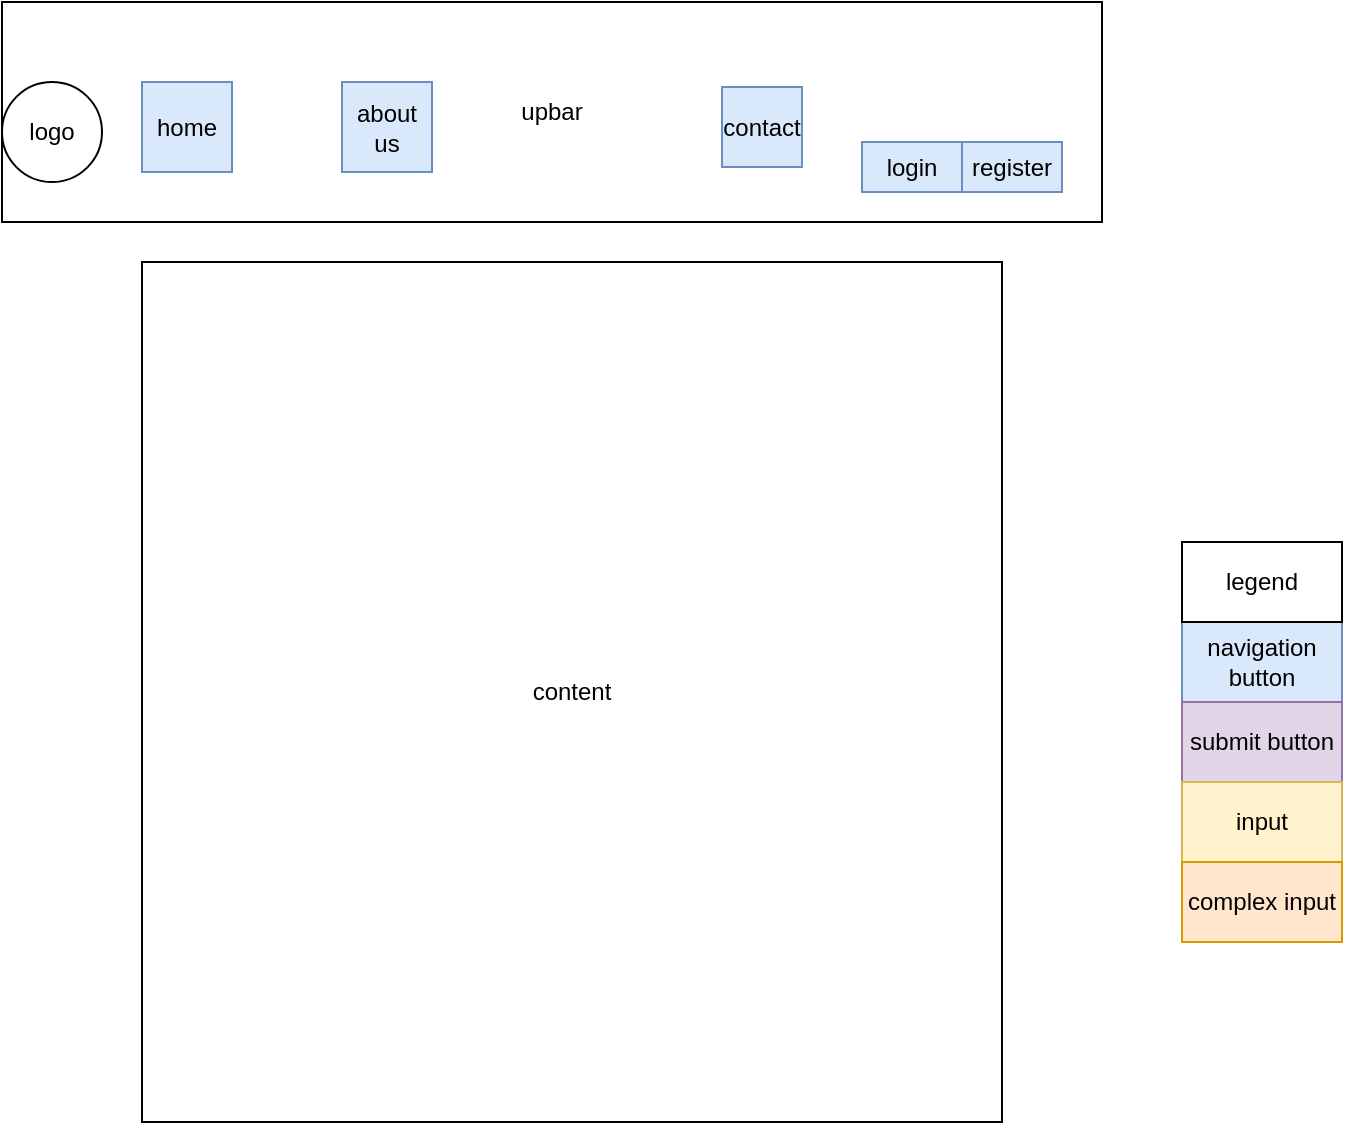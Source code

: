 <mxfile version="14.7.4" type="embed" pages="8"><diagram id="48QfPSKIX_U6BVccSqgQ" name="homepage"><mxGraphModel dx="947" dy="1525" grid="1" gridSize="10" guides="1" tooltips="1" connect="1" arrows="1" fold="1" page="1" pageScale="1" pageWidth="850" pageHeight="1100" background="none" math="0" shadow="0"><root><mxCell id="0"/><mxCell id="1" parent="0"/><mxCell id="4" value="upbar" style="rounded=0;whiteSpace=wrap;html=1;" parent="1" vertex="1"><mxGeometry x="140" y="-10" width="550" height="110" as="geometry"/></mxCell><mxCell id="5" value="logo" style="ellipse;whiteSpace=wrap;html=1;aspect=fixed;" parent="1" vertex="1"><mxGeometry x="140" y="30" width="50" height="50" as="geometry"/></mxCell><mxCell id="7" value="register" style="rounded=0;whiteSpace=wrap;html=1;fillColor=#dae8fc;strokeColor=#6c8ebf;" parent="1" vertex="1"><mxGeometry x="620" y="60" width="50" height="25" as="geometry"/></mxCell><mxCell id="8" value="login" style="rounded=0;whiteSpace=wrap;html=1;fillColor=#dae8fc;strokeColor=#6c8ebf;" parent="1" vertex="1"><mxGeometry x="570" y="60" width="50" height="25" as="geometry"/></mxCell><mxCell id="9" value="home" style="whiteSpace=wrap;html=1;aspect=fixed;fillColor=#dae8fc;strokeColor=#6c8ebf;" parent="1" vertex="1"><mxGeometry x="210" y="30" width="45" height="45" as="geometry"/></mxCell><mxCell id="10" value="contact" style="whiteSpace=wrap;html=1;aspect=fixed;fillColor=#dae8fc;strokeColor=#6c8ebf;" parent="1" vertex="1"><mxGeometry x="500" y="32.5" width="40" height="40" as="geometry"/></mxCell><mxCell id="11" value="about us" style="whiteSpace=wrap;html=1;aspect=fixed;fillColor=#dae8fc;strokeColor=#6c8ebf;" parent="1" vertex="1"><mxGeometry x="310" y="30" width="45" height="45" as="geometry"/></mxCell><mxCell id="12" value="content" style="whiteSpace=wrap;html=1;aspect=fixed;" parent="1" vertex="1"><mxGeometry x="210" y="120" width="430" height="430" as="geometry"/></mxCell><mxCell id="14" value="navigation button" style="rounded=0;whiteSpace=wrap;html=1;fillColor=#dae8fc;strokeColor=#6c8ebf;" parent="1" vertex="1"><mxGeometry x="730" y="300" width="80" height="40" as="geometry"/></mxCell><mxCell id="15" value="submit button" style="rounded=0;whiteSpace=wrap;html=1;fillColor=#e1d5e7;strokeColor=#9673a6;" parent="1" vertex="1"><mxGeometry x="730" y="340" width="80" height="40" as="geometry"/></mxCell><mxCell id="16" value="input" style="rounded=0;whiteSpace=wrap;html=1;fillColor=#fff2cc;strokeColor=#d6b656;" parent="1" vertex="1"><mxGeometry x="730" y="380" width="80" height="40" as="geometry"/></mxCell><mxCell id="17" value="complex input" style="rounded=0;whiteSpace=wrap;html=1;fillColor=#ffe6cc;strokeColor=#d79b00;" parent="1" vertex="1"><mxGeometry x="730" y="420" width="80" height="40" as="geometry"/></mxCell><mxCell id="18" value="legend" style="rounded=0;whiteSpace=wrap;html=1;" parent="1" vertex="1"><mxGeometry x="730" y="260" width="80" height="40" as="geometry"/></mxCell></root></mxGraphModel></diagram><diagram id="8_2chwJkqsUIfD7A2F27" name="register.page"><mxGraphModel dx="947" dy="1525" grid="1" gridSize="10" guides="1" tooltips="1" connect="1" arrows="1" fold="1" page="1" pageScale="1" pageWidth="850" pageHeight="1100" math="0" shadow="0"><root><mxCell id="qetR7_zGuVQxAj0pGvBH-0"/><mxCell id="qetR7_zGuVQxAj0pGvBH-1" parent="qetR7_zGuVQxAj0pGvBH-0"/><mxCell id="qetR7_zGuVQxAj0pGvBH-2" value="navigation button" style="rounded=0;whiteSpace=wrap;html=1;fillColor=#dae8fc;strokeColor=#6c8ebf;" parent="qetR7_zGuVQxAj0pGvBH-1" vertex="1"><mxGeometry x="10" y="-1040" width="80" height="40" as="geometry"/></mxCell><mxCell id="qetR7_zGuVQxAj0pGvBH-3" value="submit button" style="rounded=0;whiteSpace=wrap;html=1;fillColor=#e1d5e7;strokeColor=#9673a6;" parent="qetR7_zGuVQxAj0pGvBH-1" vertex="1"><mxGeometry x="10" y="-1000" width="80" height="40" as="geometry"/></mxCell><mxCell id="qetR7_zGuVQxAj0pGvBH-4" value="input" style="rounded=0;whiteSpace=wrap;html=1;fillColor=#fff2cc;strokeColor=#d6b656;" parent="qetR7_zGuVQxAj0pGvBH-1" vertex="1"><mxGeometry x="10" y="-960" width="80" height="40" as="geometry"/></mxCell><mxCell id="qetR7_zGuVQxAj0pGvBH-5" value="complex input" style="rounded=0;whiteSpace=wrap;html=1;fillColor=#ffe6cc;strokeColor=#d79b00;" parent="qetR7_zGuVQxAj0pGvBH-1" vertex="1"><mxGeometry x="10" y="-920" width="80" height="40" as="geometry"/></mxCell><mxCell id="qetR7_zGuVQxAj0pGvBH-6" value="legend" style="rounded=0;whiteSpace=wrap;html=1;" parent="qetR7_zGuVQxAj0pGvBH-1" vertex="1"><mxGeometry x="10" y="-1080" width="80" height="40" as="geometry"/></mxCell><mxCell id="qetR7_zGuVQxAj0pGvBH-7" value="" style="rounded=0;whiteSpace=wrap;html=1;fillColor=#fff2cc;strokeColor=#d6b656;" parent="qetR7_zGuVQxAj0pGvBH-1" vertex="1"><mxGeometry x="220" y="-840" width="240" height="60" as="geometry"/></mxCell><mxCell id="qetR7_zGuVQxAj0pGvBH-8" value="" style="rounded=0;whiteSpace=wrap;html=1;fillColor=#fff2cc;strokeColor=#d6b656;" parent="qetR7_zGuVQxAj0pGvBH-1" vertex="1"><mxGeometry x="220" y="-740" width="240" height="60" as="geometry"/></mxCell><mxCell id="yITbdPwe31zWzQW3iBT5-0" value="upbar" style="rounded=0;whiteSpace=wrap;html=1;" parent="qetR7_zGuVQxAj0pGvBH-1" vertex="1"><mxGeometry x="110" y="-1042.5" width="600" height="92.5" as="geometry"/></mxCell><mxCell id="yITbdPwe31zWzQW3iBT5-1" value="logo" style="ellipse;whiteSpace=wrap;html=1;aspect=fixed;" parent="qetR7_zGuVQxAj0pGvBH-1" vertex="1"><mxGeometry x="160" y="-1021.25" width="50" height="50" as="geometry"/></mxCell><mxCell id="yITbdPwe31zWzQW3iBT5-4" value="home" style="whiteSpace=wrap;html=1;aspect=fixed;fillColor=#dae8fc;strokeColor=#6c8ebf;" parent="qetR7_zGuVQxAj0pGvBH-1" vertex="1"><mxGeometry x="260" y="-1010" width="45" height="45" as="geometry"/></mxCell><mxCell id="yITbdPwe31zWzQW3iBT5-5" value="contact" style="whiteSpace=wrap;html=1;aspect=fixed;fillColor=#dae8fc;strokeColor=#6c8ebf;" parent="qetR7_zGuVQxAj0pGvBH-1" vertex="1"><mxGeometry x="550" y="-1007.5" width="40" height="40" as="geometry"/></mxCell><mxCell id="yITbdPwe31zWzQW3iBT5-6" value="about us" style="whiteSpace=wrap;html=1;aspect=fixed;fillColor=#dae8fc;strokeColor=#6c8ebf;" parent="qetR7_zGuVQxAj0pGvBH-1" vertex="1"><mxGeometry x="340" y="-1007.5" width="45" height="45" as="geometry"/></mxCell><mxCell id="yITbdPwe31zWzQW3iBT5-19" value="password" style="rounded=0;whiteSpace=wrap;html=1;" parent="qetR7_zGuVQxAj0pGvBH-1" vertex="1"><mxGeometry x="222.5" y="-770" width="120" height="20" as="geometry"/></mxCell><mxCell id="yITbdPwe31zWzQW3iBT5-20" value="submit" style="rounded=0;whiteSpace=wrap;html=1;fillColor=#e1d5e7;strokeColor=#9673a6;" parent="qetR7_zGuVQxAj0pGvBH-1" vertex="1"><mxGeometry x="260" y="-510" width="120" height="60" as="geometry"/></mxCell><mxCell id="yITbdPwe31zWzQW3iBT5-21" value="" style="rounded=0;whiteSpace=wrap;html=1;fillColor=#fff2cc;strokeColor=#d6b656;" parent="qetR7_zGuVQxAj0pGvBH-1" vertex="1"><mxGeometry x="222.5" y="-640" width="240" height="60" as="geometry"/></mxCell><mxCell id="yITbdPwe31zWzQW3iBT5-22" value="repeat password" style="rounded=0;whiteSpace=wrap;html=1;" parent="qetR7_zGuVQxAj0pGvBH-1" vertex="1"><mxGeometry x="230" y="-670" width="120" height="20" as="geometry"/></mxCell><mxCell id="yITbdPwe31zWzQW3iBT5-23" value="username:" style="rounded=0;whiteSpace=wrap;html=1;" parent="qetR7_zGuVQxAj0pGvBH-1" vertex="1"><mxGeometry x="230" y="-870" width="120" height="20" as="geometry"/></mxCell><mxCell id="yITbdPwe31zWzQW3iBT5-24" value="checkbox" style="rounded=0;whiteSpace=wrap;html=1;" parent="qetR7_zGuVQxAj0pGvBH-1" vertex="1"><mxGeometry x="240" y="-550" width="120" height="20" as="geometry"/></mxCell></root></mxGraphModel></diagram><diagram id="QBdJOiBELqfhsQn6X_9K" name="login.page"><mxGraphModel dx="947" dy="2625" grid="1" gridSize="10" guides="1" tooltips="1" connect="1" arrows="1" fold="1" page="1" pageScale="1" pageWidth="850" pageHeight="1100" math="0" shadow="0"><root><mxCell id="WaKozrHZsJp7wlysmKln-0"/><mxCell id="WaKozrHZsJp7wlysmKln-1" parent="WaKozrHZsJp7wlysmKln-0"/><mxCell id="5mCoRqvHG90-bwskRwjX-0" value="upbar" style="rounded=0;whiteSpace=wrap;html=1;" parent="WaKozrHZsJp7wlysmKln-1" vertex="1"><mxGeometry x="120" y="-1472.5" width="600" height="92.5" as="geometry"/></mxCell><mxCell id="5mCoRqvHG90-bwskRwjX-1" value="logo" style="ellipse;whiteSpace=wrap;html=1;aspect=fixed;" parent="WaKozrHZsJp7wlysmKln-1" vertex="1"><mxGeometry x="170" y="-1451.25" width="50" height="50" as="geometry"/></mxCell><mxCell id="5mCoRqvHG90-bwskRwjX-2" value="home" style="whiteSpace=wrap;html=1;aspect=fixed;fillColor=#dae8fc;strokeColor=#6c8ebf;" parent="WaKozrHZsJp7wlysmKln-1" vertex="1"><mxGeometry x="270" y="-1440" width="45" height="45" as="geometry"/></mxCell><mxCell id="5mCoRqvHG90-bwskRwjX-3" value="contact" style="whiteSpace=wrap;html=1;aspect=fixed;fillColor=#dae8fc;strokeColor=#6c8ebf;" parent="WaKozrHZsJp7wlysmKln-1" vertex="1"><mxGeometry x="560" y="-1437.5" width="40" height="40" as="geometry"/></mxCell><mxCell id="5mCoRqvHG90-bwskRwjX-4" value="about us" style="whiteSpace=wrap;html=1;aspect=fixed;fillColor=#dae8fc;strokeColor=#6c8ebf;" parent="WaKozrHZsJp7wlysmKln-1" vertex="1"><mxGeometry x="350" y="-1437.5" width="45" height="45" as="geometry"/></mxCell><mxCell id="pm16Jfxr7ePxjhJPZO0A-0" value="navigation button" style="rounded=0;whiteSpace=wrap;html=1;fillColor=#dae8fc;strokeColor=#6c8ebf;" parent="WaKozrHZsJp7wlysmKln-1" vertex="1"><mxGeometry x="20" y="-1460" width="80" height="40" as="geometry"/></mxCell><mxCell id="pm16Jfxr7ePxjhJPZO0A-1" value="submit button" style="rounded=0;whiteSpace=wrap;html=1;fillColor=#e1d5e7;strokeColor=#9673a6;" parent="WaKozrHZsJp7wlysmKln-1" vertex="1"><mxGeometry x="20" y="-1420" width="80" height="40" as="geometry"/></mxCell><mxCell id="pm16Jfxr7ePxjhJPZO0A-2" value="input" style="rounded=0;whiteSpace=wrap;html=1;fillColor=#fff2cc;strokeColor=#d6b656;" parent="WaKozrHZsJp7wlysmKln-1" vertex="1"><mxGeometry x="20" y="-1380" width="80" height="40" as="geometry"/></mxCell><mxCell id="pm16Jfxr7ePxjhJPZO0A-3" value="complex input" style="rounded=0;whiteSpace=wrap;html=1;fillColor=#ffe6cc;strokeColor=#d79b00;" parent="WaKozrHZsJp7wlysmKln-1" vertex="1"><mxGeometry x="20" y="-1340" width="80" height="40" as="geometry"/></mxCell><mxCell id="pm16Jfxr7ePxjhJPZO0A-4" value="legend" style="rounded=0;whiteSpace=wrap;html=1;" parent="WaKozrHZsJp7wlysmKln-1" vertex="1"><mxGeometry x="20" y="-1500" width="80" height="40" as="geometry"/></mxCell><mxCell id="LqY9G_POl2lhwehCe9fX-0" value="" style="rounded=0;whiteSpace=wrap;html=1;fillColor=#fff2cc;strokeColor=#d6b656;" parent="WaKozrHZsJp7wlysmKln-1" vertex="1"><mxGeometry x="290" y="-1260" width="240" height="60" as="geometry"/></mxCell><mxCell id="LqY9G_POl2lhwehCe9fX-1" value="" style="rounded=0;whiteSpace=wrap;html=1;fillColor=#fff2cc;strokeColor=#d6b656;" parent="WaKozrHZsJp7wlysmKln-1" vertex="1"><mxGeometry x="290" y="-1160" width="240" height="60" as="geometry"/></mxCell><mxCell id="LqY9G_POl2lhwehCe9fX-2" value="password" style="rounded=0;whiteSpace=wrap;html=1;" parent="WaKozrHZsJp7wlysmKln-1" vertex="1"><mxGeometry x="292.5" y="-1190" width="120" height="20" as="geometry"/></mxCell><mxCell id="LqY9G_POl2lhwehCe9fX-3" value="username:" style="rounded=0;whiteSpace=wrap;html=1;" parent="WaKozrHZsJp7wlysmKln-1" vertex="1"><mxGeometry x="300" y="-1290" width="120" height="20" as="geometry"/></mxCell><mxCell id="taQAd07q4ndl6m8-76CM-0" value="submit" style="rounded=0;whiteSpace=wrap;html=1;fillColor=#e1d5e7;strokeColor=#9673a6;" parent="WaKozrHZsJp7wlysmKln-1" vertex="1"><mxGeometry x="340" y="-1050" width="120" height="60" as="geometry"/></mxCell><mxCell id="taQAd07q4ndl6m8-76CM-1" value="wrong password error" style="rounded=0;whiteSpace=wrap;html=1;dashed=1;" parent="WaKozrHZsJp7wlysmKln-1" vertex="1"><mxGeometry x="300" y="-1080" width="120" height="20" as="geometry"/></mxCell></root></mxGraphModel></diagram><diagram id="UlFJ9r-9AALaBPoCcBKO" name="after.login"><mxGraphModel dx="947" dy="3725" grid="1" gridSize="10" guides="1" tooltips="1" connect="1" arrows="1" fold="1" page="1" pageScale="1" pageWidth="850" pageHeight="1100" math="0" shadow="0"><root><mxCell id="t5h4ntlKS3oG1EiMdZO0-0"/><mxCell id="t5h4ntlKS3oG1EiMdZO0-1" parent="t5h4ntlKS3oG1EiMdZO0-0"/><mxCell id="8mgCA9mocodFclwpFADu-0" value="upbar" style="rounded=0;whiteSpace=wrap;html=1;" parent="t5h4ntlKS3oG1EiMdZO0-1" vertex="1"><mxGeometry x="100" y="-3250" width="600" height="92.5" as="geometry"/></mxCell><mxCell id="8mgCA9mocodFclwpFADu-1" value="logo" style="ellipse;whiteSpace=wrap;html=1;aspect=fixed;" parent="t5h4ntlKS3oG1EiMdZO0-1" vertex="1"><mxGeometry x="150" y="-3228.75" width="50" height="50" as="geometry"/></mxCell><mxCell id="8mgCA9mocodFclwpFADu-2" value="home" style="whiteSpace=wrap;html=1;aspect=fixed;fillColor=#dae8fc;strokeColor=#6c8ebf;" parent="t5h4ntlKS3oG1EiMdZO0-1" vertex="1"><mxGeometry x="250" y="-3217.5" width="45" height="45" as="geometry"/></mxCell><mxCell id="8mgCA9mocodFclwpFADu-3" value="contact" style="whiteSpace=wrap;html=1;aspect=fixed;fillColor=#dae8fc;strokeColor=#6c8ebf;" parent="t5h4ntlKS3oG1EiMdZO0-1" vertex="1"><mxGeometry x="460" y="-3212.5" width="40" height="40" as="geometry"/></mxCell><mxCell id="8mgCA9mocodFclwpFADu-4" value="about us" style="whiteSpace=wrap;html=1;aspect=fixed;fillColor=#dae8fc;strokeColor=#6c8ebf;" parent="t5h4ntlKS3oG1EiMdZO0-1" vertex="1"><mxGeometry x="330" y="-3215" width="45" height="45" as="geometry"/></mxCell><mxCell id="8mgCA9mocodFclwpFADu-7" value="logout" style="rounded=0;whiteSpace=wrap;html=1;fillColor=#dae8fc;strokeColor=#6c8ebf;" parent="t5h4ntlKS3oG1EiMdZO0-1" vertex="1"><mxGeometry x="600" y="-3195" width="90" height="20" as="geometry"/></mxCell><mxCell id="8mgCA9mocodFclwpFADu-8" value="my account" style="whiteSpace=wrap;html=1;aspect=fixed;fillColor=#dae8fc;strokeColor=#6c8ebf;" parent="t5h4ntlKS3oG1EiMdZO0-1" vertex="1"><mxGeometry x="540" y="-3212.5" width="37.5" height="37.5" as="geometry"/></mxCell><mxCell id="8mgCA9mocodFclwpFADu-9" value="profile picture" style="whiteSpace=wrap;html=1;aspect=fixed;" parent="t5h4ntlKS3oG1EiMdZO0-1" vertex="1"><mxGeometry x="640" y="-3240" width="40" height="40" as="geometry"/></mxCell><mxCell id="8mgCA9mocodFclwpFADu-10" value="ideal weight" style="rounded=0;whiteSpace=wrap;html=1;fillColor=#dae8fc;strokeColor=#6c8ebf;" parent="t5h4ntlKS3oG1EiMdZO0-1" vertex="1"><mxGeometry x="320" y="-3120" width="120" height="40" as="geometry"/></mxCell><mxCell id="8mgCA9mocodFclwpFADu-14" value="weekly menus" style="rounded=0;whiteSpace=wrap;html=1;fillColor=#dae8fc;strokeColor=#6c8ebf;" parent="t5h4ntlKS3oG1EiMdZO0-1" vertex="1"><mxGeometry x="320" y="-2960" width="120" height="40" as="geometry"/></mxCell><mxCell id="8mgCA9mocodFclwpFADu-15" value="make your own meals" style="rounded=0;whiteSpace=wrap;html=1;fillColor=#dae8fc;strokeColor=#6c8ebf;" parent="t5h4ntlKS3oG1EiMdZO0-1" vertex="1"><mxGeometry x="320" y="-3040" width="120" height="40" as="geometry"/></mxCell><mxCell id="1kcmBMuvnpCB42gkU5Rv-0" value="navigation button" style="rounded=0;whiteSpace=wrap;html=1;fillColor=#dae8fc;strokeColor=#6c8ebf;" parent="t5h4ntlKS3oG1EiMdZO0-1" vertex="1"><mxGeometry y="-3255" width="80" height="40" as="geometry"/></mxCell><mxCell id="1kcmBMuvnpCB42gkU5Rv-1" value="submit button" style="rounded=0;whiteSpace=wrap;html=1;fillColor=#e1d5e7;strokeColor=#9673a6;" parent="t5h4ntlKS3oG1EiMdZO0-1" vertex="1"><mxGeometry y="-3215" width="80" height="40" as="geometry"/></mxCell><mxCell id="1kcmBMuvnpCB42gkU5Rv-2" value="input" style="rounded=0;whiteSpace=wrap;html=1;fillColor=#fff2cc;strokeColor=#d6b656;" parent="t5h4ntlKS3oG1EiMdZO0-1" vertex="1"><mxGeometry y="-3175" width="80" height="40" as="geometry"/></mxCell><mxCell id="1kcmBMuvnpCB42gkU5Rv-3" value="complex input" style="rounded=0;whiteSpace=wrap;html=1;fillColor=#ffe6cc;strokeColor=#d79b00;" parent="t5h4ntlKS3oG1EiMdZO0-1" vertex="1"><mxGeometry y="-3135" width="80" height="40" as="geometry"/></mxCell><mxCell id="1kcmBMuvnpCB42gkU5Rv-4" value="legend" style="rounded=0;whiteSpace=wrap;html=1;" parent="t5h4ntlKS3oG1EiMdZO0-1" vertex="1"><mxGeometry y="-3295" width="80" height="40" as="geometry"/></mxCell><mxCell id="HI-OCAmD_YwlpTVmajGA-0" value="calorie calculator" style="rounded=0;whiteSpace=wrap;html=1;fillColor=#dae8fc;strokeColor=#6c8ebf;" parent="t5h4ntlKS3oG1EiMdZO0-1" vertex="1"><mxGeometry x="320" y="-2880" width="120" height="40" as="geometry"/></mxCell></root></mxGraphModel></diagram><diagram id="nsds-qwrQrrErxD4soC7" name="ideal.weight.page"><mxGraphModel dx="947" dy="3725" grid="1" gridSize="10" guides="1" tooltips="1" connect="1" arrows="1" fold="1" page="1" pageScale="1" pageWidth="850" pageHeight="1100" math="0" shadow="0"><root><mxCell id="aQyhXpI_Iotmzn0sk4MF-0"/><mxCell id="aQyhXpI_Iotmzn0sk4MF-1" parent="aQyhXpI_Iotmzn0sk4MF-0"/><mxCell id="RuGEQduTDerfvcmNlpmX-0" value="upbar" style="rounded=0;whiteSpace=wrap;html=1;" parent="aQyhXpI_Iotmzn0sk4MF-1" vertex="1"><mxGeometry x="100" y="-3250" width="600" height="92.5" as="geometry"/></mxCell><mxCell id="RuGEQduTDerfvcmNlpmX-1" value="logo" style="ellipse;whiteSpace=wrap;html=1;aspect=fixed;" parent="aQyhXpI_Iotmzn0sk4MF-1" vertex="1"><mxGeometry x="150" y="-3228.75" width="50" height="50" as="geometry"/></mxCell><mxCell id="RuGEQduTDerfvcmNlpmX-2" value="home" style="whiteSpace=wrap;html=1;aspect=fixed;fillColor=#dae8fc;strokeColor=#6c8ebf;" parent="aQyhXpI_Iotmzn0sk4MF-1" vertex="1"><mxGeometry x="250" y="-3217.5" width="45" height="45" as="geometry"/></mxCell><mxCell id="RuGEQduTDerfvcmNlpmX-3" value="contact" style="whiteSpace=wrap;html=1;aspect=fixed;fillColor=#dae8fc;strokeColor=#6c8ebf;" parent="aQyhXpI_Iotmzn0sk4MF-1" vertex="1"><mxGeometry x="460" y="-3212.5" width="40" height="40" as="geometry"/></mxCell><mxCell id="RuGEQduTDerfvcmNlpmX-4" value="about us" style="whiteSpace=wrap;html=1;aspect=fixed;fillColor=#dae8fc;strokeColor=#6c8ebf;" parent="aQyhXpI_Iotmzn0sk4MF-1" vertex="1"><mxGeometry x="330" y="-3215" as="geometry"/></mxCell><mxCell id="RuGEQduTDerfvcmNlpmX-5" value="logout" style="rounded=0;whiteSpace=wrap;html=1;fillColor=#dae8fc;strokeColor=#6c8ebf;" parent="aQyhXpI_Iotmzn0sk4MF-1" vertex="1"><mxGeometry x="600" y="-3195" width="90" height="20" as="geometry"/></mxCell><mxCell id="RuGEQduTDerfvcmNlpmX-6" value="my account" style="whiteSpace=wrap;html=1;aspect=fixed;fillColor=#dae8fc;strokeColor=#6c8ebf;" parent="aQyhXpI_Iotmzn0sk4MF-1" vertex="1"><mxGeometry x="540" y="-3212.5" width="37.5" height="37.5" as="geometry"/></mxCell><mxCell id="RuGEQduTDerfvcmNlpmX-7" value="profile picture" style="whiteSpace=wrap;html=1;aspect=fixed;" parent="aQyhXpI_Iotmzn0sk4MF-1" vertex="1"><mxGeometry x="640" y="-3240" width="40" height="40" as="geometry"/></mxCell><mxCell id="RuGEQduTDerfvcmNlpmX-8" value="male" style="rounded=0;whiteSpace=wrap;html=1;fillColor=#dae8fc;strokeColor=#6c8ebf;" parent="aQyhXpI_Iotmzn0sk4MF-1" vertex="1"><mxGeometry x="310" y="-3120" width="100" height="30" as="geometry"/></mxCell><mxCell id="RuGEQduTDerfvcmNlpmX-9" value="female" style="rounded=0;whiteSpace=wrap;html=1;fillColor=#dae8fc;strokeColor=#6c8ebf;" parent="aQyhXpI_Iotmzn0sk4MF-1" vertex="1"><mxGeometry x="440" y="-3120" width="100" height="30" as="geometry"/></mxCell><mxCell id="RuGEQduTDerfvcmNlpmX-10" value="select option" style="rounded=1;whiteSpace=wrap;html=1;" parent="aQyhXpI_Iotmzn0sk4MF-1" vertex="1"><mxGeometry x="150" y="-3130" width="120" height="40" as="geometry"/></mxCell><mxCell id="93hmGzNHGX2reZq_gKHL-0" value="navigation button" style="rounded=0;whiteSpace=wrap;html=1;fillColor=#dae8fc;strokeColor=#6c8ebf;" parent="aQyhXpI_Iotmzn0sk4MF-1" vertex="1"><mxGeometry x="10" y="-3210" width="80" height="40" as="geometry"/></mxCell><mxCell id="93hmGzNHGX2reZq_gKHL-1" value="submit button" style="rounded=0;whiteSpace=wrap;html=1;fillColor=#e1d5e7;strokeColor=#9673a6;" parent="aQyhXpI_Iotmzn0sk4MF-1" vertex="1"><mxGeometry x="10" y="-3170" width="80" height="40" as="geometry"/></mxCell><mxCell id="93hmGzNHGX2reZq_gKHL-2" value="input" style="rounded=0;whiteSpace=wrap;html=1;fillColor=#fff2cc;strokeColor=#d6b656;" parent="aQyhXpI_Iotmzn0sk4MF-1" vertex="1"><mxGeometry x="10" y="-3130" width="80" height="40" as="geometry"/></mxCell><mxCell id="93hmGzNHGX2reZq_gKHL-3" value="complex input" style="rounded=0;whiteSpace=wrap;html=1;fillColor=#ffe6cc;strokeColor=#d79b00;" parent="aQyhXpI_Iotmzn0sk4MF-1" vertex="1"><mxGeometry x="10" y="-3090" width="80" height="40" as="geometry"/></mxCell><mxCell id="93hmGzNHGX2reZq_gKHL-4" value="legend" style="rounded=0;whiteSpace=wrap;html=1;" parent="aQyhXpI_Iotmzn0sk4MF-1" vertex="1"><mxGeometry x="10" y="-3250" width="80" height="40" as="geometry"/></mxCell><mxCell id="93hmGzNHGX2reZq_gKHL-5" value="input age" style="rounded=0;whiteSpace=wrap;html=1;" parent="aQyhXpI_Iotmzn0sk4MF-1" vertex="1"><mxGeometry x="320" y="-3040" width="110" height="20" as="geometry"/></mxCell><mxCell id="93hmGzNHGX2reZq_gKHL-7" value="input height" style="rounded=0;whiteSpace=wrap;html=1;" parent="aQyhXpI_Iotmzn0sk4MF-1" vertex="1"><mxGeometry x="320" y="-2960" width="110" height="20" as="geometry"/></mxCell><mxCell id="eFTWVSXnvEd_lq0kY4F1-0" value="" style="rounded=0;whiteSpace=wrap;html=1;fillColor=#fff2cc;strokeColor=#d6b656;" parent="aQyhXpI_Iotmzn0sk4MF-1" vertex="1"><mxGeometry x="320" y="-3010" width="180" height="40" as="geometry"/></mxCell><mxCell id="eFTWVSXnvEd_lq0kY4F1-1" value="" style="rounded=0;whiteSpace=wrap;html=1;fillColor=#fff2cc;strokeColor=#d6b656;" parent="aQyhXpI_Iotmzn0sk4MF-1" vertex="1"><mxGeometry x="320" y="-2930" width="180" height="40" as="geometry"/></mxCell><mxCell id="eFTWVSXnvEd_lq0kY4F1-3" value="submit" style="rounded=0;whiteSpace=wrap;html=1;fillColor=#e1d5e7;strokeColor=#9673a6;" parent="aQyhXpI_Iotmzn0sk4MF-1" vertex="1"><mxGeometry x="230" y="-2860" width="120" height="40" as="geometry"/></mxCell><mxCell id="eFTWVSXnvEd_lq0kY4F1-4" value="your ideal weight is:" style="rounded=0;whiteSpace=wrap;html=1;" parent="aQyhXpI_Iotmzn0sk4MF-1" vertex="1"><mxGeometry x="570" y="-2930" width="150" height="40" as="geometry"/></mxCell><mxCell id="eFTWVSXnvEd_lq0kY4F1-5" value="result" style="rounded=0;whiteSpace=wrap;html=1;" parent="aQyhXpI_Iotmzn0sk4MF-1" vertex="1"><mxGeometry x="570" y="-2870" width="150" height="60" as="geometry"/></mxCell></root></mxGraphModel></diagram><diagram id="djcP6vW6fJW2ODm1nWQ9" name="make.your.own.menu"><mxGraphModel dx="947" dy="7025" grid="1" gridSize="10" guides="1" tooltips="1" connect="1" arrows="1" fold="1" page="1" pageScale="1" pageWidth="850" pageHeight="1100" math="0" shadow="0"><root><mxCell id="Vbt0Ff9Bb3C4dDQiD0o8-0"/><mxCell id="Vbt0Ff9Bb3C4dDQiD0o8-1" parent="Vbt0Ff9Bb3C4dDQiD0o8-0"/><mxCell id="p700wEH_4LfupyOaMrwM-0" value="upbar" style="rounded=0;whiteSpace=wrap;html=1;" parent="Vbt0Ff9Bb3C4dDQiD0o8-1" vertex="1"><mxGeometry x="110" y="-5880" width="600" height="92.5" as="geometry"/></mxCell><mxCell id="p700wEH_4LfupyOaMrwM-1" value="logo" style="ellipse;whiteSpace=wrap;html=1;aspect=fixed;" parent="Vbt0Ff9Bb3C4dDQiD0o8-1" vertex="1"><mxGeometry x="160" y="-5858.75" width="50" height="50" as="geometry"/></mxCell><mxCell id="p700wEH_4LfupyOaMrwM-2" value="&lt;font color=&quot;#000000&quot;&gt;home&lt;/font&gt;" style="whiteSpace=wrap;html=1;aspect=fixed;fillColor=#dae8fc;strokeColor=#6c8ebf;" parent="Vbt0Ff9Bb3C4dDQiD0o8-1" vertex="1"><mxGeometry x="260" y="-5847.5" width="45" height="45" as="geometry"/></mxCell><mxCell id="p700wEH_4LfupyOaMrwM-3" value="&lt;font color=&quot;#000000&quot;&gt;contact&lt;/font&gt;" style="whiteSpace=wrap;html=1;aspect=fixed;fillColor=#dae8fc;strokeColor=#6c8ebf;" parent="Vbt0Ff9Bb3C4dDQiD0o8-1" vertex="1"><mxGeometry x="470" y="-5842.5" width="40" height="40" as="geometry"/></mxCell><mxCell id="p700wEH_4LfupyOaMrwM-4" value="&lt;font color=&quot;#000000&quot;&gt;about us&lt;/font&gt;" style="whiteSpace=wrap;html=1;aspect=fixed;fillColor=#dae8fc;strokeColor=#6c8ebf;" parent="Vbt0Ff9Bb3C4dDQiD0o8-1" vertex="1"><mxGeometry x="340" y="-5845" width="45" height="45" as="geometry"/></mxCell><mxCell id="p700wEH_4LfupyOaMrwM-5" value="&lt;font color=&quot;#000000&quot;&gt;logout&lt;/font&gt;" style="rounded=0;whiteSpace=wrap;html=1;fillColor=#dae8fc;strokeColor=#6c8ebf;" parent="Vbt0Ff9Bb3C4dDQiD0o8-1" vertex="1"><mxGeometry x="610" y="-5825" width="90" height="20" as="geometry"/></mxCell><mxCell id="p700wEH_4LfupyOaMrwM-6" value="&lt;font color=&quot;#000000&quot;&gt;my account&lt;/font&gt;" style="whiteSpace=wrap;html=1;aspect=fixed;fillColor=#dae8fc;strokeColor=#6c8ebf;" parent="Vbt0Ff9Bb3C4dDQiD0o8-1" vertex="1"><mxGeometry x="550" y="-5842.5" width="37.5" height="37.5" as="geometry"/></mxCell><mxCell id="p700wEH_4LfupyOaMrwM-7" value="profile picture" style="whiteSpace=wrap;html=1;aspect=fixed;" parent="Vbt0Ff9Bb3C4dDQiD0o8-1" vertex="1"><mxGeometry x="650" y="-5870" width="40" height="40" as="geometry"/></mxCell><mxCell id="o20NkgzP6663_L70M4Fb-0" value="&lt;font color=&quot;#000000&quot;&gt;navigation button&lt;/font&gt;" style="rounded=0;whiteSpace=wrap;html=1;fillColor=#dae8fc;strokeColor=#6c8ebf;" parent="Vbt0Ff9Bb3C4dDQiD0o8-1" vertex="1"><mxGeometry x="10" y="-5910" width="80" height="40" as="geometry"/></mxCell><mxCell id="o20NkgzP6663_L70M4Fb-1" value="&lt;font color=&quot;#000000&quot;&gt;submit button&lt;/font&gt;" style="rounded=0;whiteSpace=wrap;html=1;fillColor=#e1d5e7;strokeColor=#9673a6;" parent="Vbt0Ff9Bb3C4dDQiD0o8-1" vertex="1"><mxGeometry x="10" y="-5870" width="80" height="40" as="geometry"/></mxCell><mxCell id="o20NkgzP6663_L70M4Fb-2" value="&lt;font color=&quot;#000000&quot;&gt;input&lt;/font&gt;" style="rounded=0;whiteSpace=wrap;html=1;fillColor=#fff2cc;strokeColor=#d6b656;" parent="Vbt0Ff9Bb3C4dDQiD0o8-1" vertex="1"><mxGeometry x="10" y="-5830" width="80" height="40" as="geometry"/></mxCell><mxCell id="o20NkgzP6663_L70M4Fb-3" value="&lt;font color=&quot;#000000&quot;&gt;complex input&lt;/font&gt;" style="rounded=0;whiteSpace=wrap;html=1;fillColor=#ffe6cc;strokeColor=#d79b00;" parent="Vbt0Ff9Bb3C4dDQiD0o8-1" vertex="1"><mxGeometry x="10" y="-5790" width="80" height="40" as="geometry"/></mxCell><mxCell id="o20NkgzP6663_L70M4Fb-4" value="legend" style="rounded=0;whiteSpace=wrap;html=1;" parent="Vbt0Ff9Bb3C4dDQiD0o8-1" vertex="1"><mxGeometry x="10" y="-5950" width="80" height="40" as="geometry"/></mxCell><mxCell id="x2DLGtw2fkxEiqkoQ6eI-9" value="" style="rounded=1;whiteSpace=wrap;html=1;" parent="Vbt0Ff9Bb3C4dDQiD0o8-1" vertex="1"><mxGeometry x="50" y="-5710" width="200" height="500" as="geometry"/></mxCell><mxCell id="x2DLGtw2fkxEiqkoQ6eI-10" value="" style="rounded=0;whiteSpace=wrap;html=1;" parent="Vbt0Ff9Bb3C4dDQiD0o8-1" vertex="1"><mxGeometry x="250" y="-5710" width="10" height="510" as="geometry"/></mxCell><mxCell id="x2DLGtw2fkxEiqkoQ6eI-11" value="" style="endArrow=none;html=1;exitX=0.25;exitY=1;exitDx=0;exitDy=0;entryX=0.25;entryY=0;entryDx=0;entryDy=0;" parent="Vbt0Ff9Bb3C4dDQiD0o8-1" source="x2DLGtw2fkxEiqkoQ6eI-9" target="x2DLGtw2fkxEiqkoQ6eI-9" edge="1"><mxGeometry width="50" height="50" relative="1" as="geometry"><mxPoint x="400" y="-5470" as="sourcePoint"/><mxPoint x="450" y="-5520" as="targetPoint"/><Array as="points"><mxPoint x="110" y="-5520"/></Array></mxGeometry></mxCell><mxCell id="x2DLGtw2fkxEiqkoQ6eI-12" value="aliments" style="text;html=1;strokeColor=none;fillColor=none;align=center;verticalAlign=middle;whiteSpace=wrap;rounded=0;" parent="Vbt0Ff9Bb3C4dDQiD0o8-1" vertex="1"><mxGeometry x="60" y="-5520" width="40" height="30" as="geometry"/></mxCell><mxCell id="x2DLGtw2fkxEiqkoQ6eI-13" value="no of calories" style="text;html=1;strokeColor=none;fillColor=none;align=center;verticalAlign=middle;whiteSpace=wrap;rounded=0;" parent="Vbt0Ff9Bb3C4dDQiD0o8-1" vertex="1"><mxGeometry x="120" y="-5520" width="50" height="30" as="geometry"/></mxCell><mxCell id="x2DLGtw2fkxEiqkoQ6eI-14" value="" style="rounded=0;whiteSpace=wrap;html=1;" parent="Vbt0Ff9Bb3C4dDQiD0o8-1" vertex="1"><mxGeometry x="360" y="-5710" width="460" height="520" as="geometry"/></mxCell><mxCell id="x2DLGtw2fkxEiqkoQ6eI-18" value="" style="endArrow=none;html=1;exitX=0.75;exitY=1;exitDx=0;exitDy=0;entryX=0.75;entryY=0;entryDx=0;entryDy=0;" parent="Vbt0Ff9Bb3C4dDQiD0o8-1" source="x2DLGtw2fkxEiqkoQ6eI-9" target="x2DLGtw2fkxEiqkoQ6eI-9" edge="1"><mxGeometry width="50" height="50" relative="1" as="geometry"><mxPoint x="400" y="-5490" as="sourcePoint"/><mxPoint x="450" y="-5540" as="targetPoint"/></mxGeometry></mxCell><mxCell id="x2DLGtw2fkxEiqkoQ6eI-19" value="quantity" style="text;html=1;strokeColor=none;fillColor=none;align=center;verticalAlign=middle;whiteSpace=wrap;rounded=0;" parent="Vbt0Ff9Bb3C4dDQiD0o8-1" vertex="1"><mxGeometry x="210" y="-5515" width="40" height="20" as="geometry"/></mxCell><mxCell id="uRccfYFV-Sm1fCnpd6W1-0" value="daily calories" style="text;html=1;strokeColor=none;fillColor=none;align=center;verticalAlign=middle;whiteSpace=wrap;rounded=0;" parent="Vbt0Ff9Bb3C4dDQiD0o8-1" vertex="1"><mxGeometry x="280" y="-5760" width="150" height="40" as="geometry"/></mxCell><mxCell id="uRccfYFV-Sm1fCnpd6W1-2" value="" style="endArrow=none;html=1;exitX=1.004;exitY=0.113;exitDx=0;exitDy=0;exitPerimeter=0;entryX=-0.002;entryY=0.108;entryDx=0;entryDy=0;entryPerimeter=0;" parent="Vbt0Ff9Bb3C4dDQiD0o8-1" source="x2DLGtw2fkxEiqkoQ6eI-14" target="x2DLGtw2fkxEiqkoQ6eI-14" edge="1"><mxGeometry width="50" height="50" relative="1" as="geometry"><mxPoint x="400" y="-5490" as="sourcePoint"/><mxPoint x="450" y="-5540" as="targetPoint"/></mxGeometry></mxCell><mxCell id="uRccfYFV-Sm1fCnpd6W1-5" value="days of the week" style="text;html=1;strokeColor=none;fillColor=none;align=center;verticalAlign=middle;whiteSpace=wrap;rounded=0;" parent="Vbt0Ff9Bb3C4dDQiD0o8-1" vertex="1"><mxGeometry x="480" y="-5690" width="220" height="30" as="geometry"/></mxCell><mxCell id="uRccfYFV-Sm1fCnpd6W1-6" value="" style="rounded=0;whiteSpace=wrap;html=1;" parent="Vbt0Ff9Bb3C4dDQiD0o8-1" vertex="1"><mxGeometry x="360" y="-5650" width="70" height="460" as="geometry"/></mxCell><mxCell id="uRccfYFV-Sm1fCnpd6W1-7" value="breackfast" style="text;html=1;strokeColor=none;fillColor=none;align=center;verticalAlign=middle;whiteSpace=wrap;rounded=0;" parent="Vbt0Ff9Bb3C4dDQiD0o8-1" vertex="1"><mxGeometry x="360" y="-5600" width="70" height="30" as="geometry"/></mxCell><mxCell id="uRccfYFV-Sm1fCnpd6W1-9" value="lunch" style="text;html=1;strokeColor=none;fillColor=none;align=center;verticalAlign=middle;whiteSpace=wrap;rounded=0;" parent="Vbt0Ff9Bb3C4dDQiD0o8-1" vertex="1"><mxGeometry x="375" y="-5465" width="40" height="30" as="geometry"/></mxCell><mxCell id="uRccfYFV-Sm1fCnpd6W1-11" value="dinner" style="text;html=1;strokeColor=none;fillColor=none;align=center;verticalAlign=middle;whiteSpace=wrap;rounded=0;" parent="Vbt0Ff9Bb3C4dDQiD0o8-1" vertex="1"><mxGeometry x="380" y="-5270" width="40" height="20" as="geometry"/></mxCell><mxCell id="uRccfYFV-Sm1fCnpd6W1-13" value="introduced aliments" style="rounded=0;whiteSpace=wrap;html=1;" parent="Vbt0Ff9Bb3C4dDQiD0o8-1" vertex="1"><mxGeometry x="430" y="-5650" width="60" height="130" as="geometry"/></mxCell><mxCell id="uRccfYFV-Sm1fCnpd6W1-14" value="total number of calories" style="rounded=0;whiteSpace=wrap;html=1;" parent="Vbt0Ff9Bb3C4dDQiD0o8-1" vertex="1"><mxGeometry x="490" y="-5650" width="60" height="130" as="geometry"/></mxCell><mxCell id="gRmcI3YmrPOSQz_Q6hQF-0" value="error message" style="text;html=1;strokeColor=none;fillColor=none;align=center;verticalAlign=middle;whiteSpace=wrap;rounded=0;" parent="Vbt0Ff9Bb3C4dDQiD0o8-1" vertex="1"><mxGeometry x="240" y="-5120" width="250" height="20" as="geometry"/></mxCell></root></mxGraphModel></diagram><diagram id="KdLsIRccg98iK4b-f9QH" name="weekly.menus"><mxGraphModel dx="947" dy="7025" grid="1" gridSize="10" guides="1" tooltips="1" connect="1" arrows="1" fold="1" page="1" pageScale="1" pageWidth="850" pageHeight="1100" math="0" shadow="0"><root><mxCell id="h4XE0gfhQfNCgzoQZWAj-0"/><mxCell id="h4XE0gfhQfNCgzoQZWAj-1" parent="h4XE0gfhQfNCgzoQZWAj-0"/><mxCell id="Gv1i1IV_M8SiLbK-yhA4-0" value="upbar" style="rounded=0;whiteSpace=wrap;html=1;" parent="h4XE0gfhQfNCgzoQZWAj-1" vertex="1"><mxGeometry x="110" y="-5880" width="600" height="92.5" as="geometry"/></mxCell><mxCell id="Gv1i1IV_M8SiLbK-yhA4-1" value="logo" style="ellipse;whiteSpace=wrap;html=1;aspect=fixed;" parent="h4XE0gfhQfNCgzoQZWAj-1" vertex="1"><mxGeometry x="160" y="-5858.75" width="50" height="50" as="geometry"/></mxCell><mxCell id="Gv1i1IV_M8SiLbK-yhA4-2" value="&lt;font color=&quot;#000000&quot;&gt;home&lt;/font&gt;" style="whiteSpace=wrap;html=1;aspect=fixed;fillColor=#dae8fc;strokeColor=#6c8ebf;" parent="h4XE0gfhQfNCgzoQZWAj-1" vertex="1"><mxGeometry x="260" y="-5847.5" width="45" height="45" as="geometry"/></mxCell><mxCell id="Gv1i1IV_M8SiLbK-yhA4-3" value="&lt;font color=&quot;#000000&quot;&gt;contact&lt;/font&gt;" style="whiteSpace=wrap;html=1;aspect=fixed;fillColor=#dae8fc;strokeColor=#6c8ebf;" parent="h4XE0gfhQfNCgzoQZWAj-1" vertex="1"><mxGeometry x="470" y="-5842.5" width="40" height="40" as="geometry"/></mxCell><mxCell id="Gv1i1IV_M8SiLbK-yhA4-4" value="&lt;font color=&quot;#000000&quot;&gt;about us&lt;/font&gt;" style="whiteSpace=wrap;html=1;aspect=fixed;fillColor=#dae8fc;strokeColor=#6c8ebf;" parent="h4XE0gfhQfNCgzoQZWAj-1" vertex="1"><mxGeometry x="340" y="-5845" width="45" height="45" as="geometry"/></mxCell><mxCell id="Gv1i1IV_M8SiLbK-yhA4-5" value="&lt;font color=&quot;#000000&quot;&gt;logout&lt;/font&gt;" style="rounded=0;whiteSpace=wrap;html=1;fillColor=#dae8fc;strokeColor=#6c8ebf;" parent="h4XE0gfhQfNCgzoQZWAj-1" vertex="1"><mxGeometry x="610" y="-5825" width="90" height="20" as="geometry"/></mxCell><mxCell id="Gv1i1IV_M8SiLbK-yhA4-6" value="&lt;font color=&quot;#000000&quot;&gt;my account&lt;/font&gt;" style="whiteSpace=wrap;html=1;aspect=fixed;fillColor=#dae8fc;strokeColor=#6c8ebf;" parent="h4XE0gfhQfNCgzoQZWAj-1" vertex="1"><mxGeometry x="550" y="-5842.5" width="37.5" height="37.5" as="geometry"/></mxCell><mxCell id="Gv1i1IV_M8SiLbK-yhA4-7" value="profile picture" style="whiteSpace=wrap;html=1;aspect=fixed;" parent="h4XE0gfhQfNCgzoQZWAj-1" vertex="1"><mxGeometry x="650" y="-5870" width="40" height="40" as="geometry"/></mxCell><mxCell id="Gv1i1IV_M8SiLbK-yhA4-8" value="&lt;font color=&quot;#000000&quot;&gt;navigation button&lt;/font&gt;" style="rounded=0;whiteSpace=wrap;html=1;fillColor=#dae8fc;strokeColor=#6c8ebf;" parent="h4XE0gfhQfNCgzoQZWAj-1" vertex="1"><mxGeometry x="10" y="-5910" width="80" height="40" as="geometry"/></mxCell><mxCell id="Gv1i1IV_M8SiLbK-yhA4-9" value="&lt;font color=&quot;#000000&quot;&gt;submit button&lt;/font&gt;" style="rounded=0;whiteSpace=wrap;html=1;fillColor=#e1d5e7;strokeColor=#9673a6;" parent="h4XE0gfhQfNCgzoQZWAj-1" vertex="1"><mxGeometry x="10" y="-5870" width="80" height="40" as="geometry"/></mxCell><mxCell id="Gv1i1IV_M8SiLbK-yhA4-10" value="&lt;font color=&quot;#000000&quot;&gt;input&lt;/font&gt;" style="rounded=0;whiteSpace=wrap;html=1;fillColor=#fff2cc;strokeColor=#d6b656;" parent="h4XE0gfhQfNCgzoQZWAj-1" vertex="1"><mxGeometry x="10" y="-5830" width="80" height="40" as="geometry"/></mxCell><mxCell id="Gv1i1IV_M8SiLbK-yhA4-11" value="&lt;font color=&quot;#000000&quot;&gt;complex input&lt;/font&gt;" style="rounded=0;whiteSpace=wrap;html=1;fillColor=#ffe6cc;strokeColor=#d79b00;" parent="h4XE0gfhQfNCgzoQZWAj-1" vertex="1"><mxGeometry x="10" y="-5790" width="80" height="40" as="geometry"/></mxCell><mxCell id="Gv1i1IV_M8SiLbK-yhA4-12" value="legend" style="rounded=0;whiteSpace=wrap;html=1;" parent="h4XE0gfhQfNCgzoQZWAj-1" vertex="1"><mxGeometry x="10" y="-5950" width="80" height="40" as="geometry"/></mxCell><mxCell id="Gv1i1IV_M8SiLbK-yhA4-13" value="" style="rounded=0;whiteSpace=wrap;html=1;" parent="h4XE0gfhQfNCgzoQZWAj-1" vertex="1"><mxGeometry x="110" y="-5720" width="610" height="440" as="geometry"/></mxCell><mxCell id="Gv1i1IV_M8SiLbK-yhA4-14" value="" style="endArrow=none;html=1;entryX=0.118;entryY=-0.002;entryDx=0;entryDy=0;entryPerimeter=0;exitX=0.126;exitY=1;exitDx=0;exitDy=0;exitPerimeter=0;" parent="h4XE0gfhQfNCgzoQZWAj-1" source="Gv1i1IV_M8SiLbK-yhA4-13" target="Gv1i1IV_M8SiLbK-yhA4-13" edge="1"><mxGeometry width="50" height="50" relative="1" as="geometry"><mxPoint x="400" y="-5540" as="sourcePoint"/><mxPoint x="450" y="-5590" as="targetPoint"/></mxGeometry></mxCell><mxCell id="Gv1i1IV_M8SiLbK-yhA4-15" value="" style="endArrow=none;html=1;" parent="h4XE0gfhQfNCgzoQZWAj-1" edge="1"><mxGeometry width="50" height="50" relative="1" as="geometry"><mxPoint x="190" y="-5610" as="sourcePoint"/><mxPoint x="722" y="-5610" as="targetPoint"/></mxGeometry></mxCell><mxCell id="Gv1i1IV_M8SiLbK-yhA4-16" value="" style="endArrow=none;html=1;" parent="h4XE0gfhQfNCgzoQZWAj-1" edge="1"><mxGeometry width="50" height="50" relative="1" as="geometry"><mxPoint x="180" y="-5420" as="sourcePoint"/><mxPoint x="720" y="-5420" as="targetPoint"/></mxGeometry></mxCell><mxCell id="Gv1i1IV_M8SiLbK-yhA4-17" value="dinner" style="text;html=1;strokeColor=none;fillColor=none;align=center;verticalAlign=middle;whiteSpace=wrap;rounded=0;" parent="h4XE0gfhQfNCgzoQZWAj-1" vertex="1"><mxGeometry x="130" y="-5350" width="40" height="20" as="geometry"/></mxCell><mxCell id="Gv1i1IV_M8SiLbK-yhA4-18" value="lunch" style="text;html=1;strokeColor=none;fillColor=none;align=center;verticalAlign=middle;whiteSpace=wrap;rounded=0;" parent="h4XE0gfhQfNCgzoQZWAj-1" vertex="1"><mxGeometry x="130" y="-5550" width="40" height="20" as="geometry"/></mxCell><mxCell id="Z3fLAGP1JXs2fWNaKSQS-0" value="breakfast" style="text;html=1;strokeColor=none;fillColor=none;align=center;verticalAlign=middle;whiteSpace=wrap;rounded=0;" parent="h4XE0gfhQfNCgzoQZWAj-1" vertex="1"><mxGeometry x="130" y="-5680" width="40" height="20" as="geometry"/></mxCell><mxCell id="Z3fLAGP1JXs2fWNaKSQS-1" value="menu 1" style="text;html=1;strokeColor=none;fillColor=none;align=center;verticalAlign=middle;whiteSpace=wrap;rounded=0;" parent="h4XE0gfhQfNCgzoQZWAj-1" vertex="1"><mxGeometry x="380" y="-5700" width="60" height="20" as="geometry"/></mxCell><mxCell id="Z3fLAGP1JXs2fWNaKSQS-2" value="menu 2" style="text;html=1;strokeColor=none;fillColor=none;align=center;verticalAlign=middle;whiteSpace=wrap;rounded=0;" parent="h4XE0gfhQfNCgzoQZWAj-1" vertex="1"><mxGeometry x="380" y="-5650" width="60" height="20" as="geometry"/></mxCell></root></mxGraphModel></diagram><diagram id="pG8clhjJu4GUMoErn7Pi" name="calorie.calculator"><mxGraphModel dx="947" dy="7025" grid="1" gridSize="10" guides="1" tooltips="1" connect="1" arrows="1" fold="1" page="1" pageScale="1" pageWidth="850" pageHeight="1100" math="0" shadow="0"><root><mxCell id="fhCK0Nvtap5ZFYeba8bG-0"/><mxCell id="fhCK0Nvtap5ZFYeba8bG-1" parent="fhCK0Nvtap5ZFYeba8bG-0"/><mxCell id="80MSlf4cWozF217WzbGU-0" value="upbar" style="rounded=0;whiteSpace=wrap;html=1;" parent="fhCK0Nvtap5ZFYeba8bG-1" vertex="1"><mxGeometry x="175" y="-6500" width="600" height="92.5" as="geometry"/></mxCell><mxCell id="80MSlf4cWozF217WzbGU-1" value="logo" style="ellipse;whiteSpace=wrap;html=1;aspect=fixed;" parent="fhCK0Nvtap5ZFYeba8bG-1" vertex="1"><mxGeometry x="225" y="-6478.75" width="50" height="50" as="geometry"/></mxCell><mxCell id="80MSlf4cWozF217WzbGU-2" value="&lt;font color=&quot;#000000&quot;&gt;home&lt;/font&gt;" style="whiteSpace=wrap;html=1;aspect=fixed;fillColor=#dae8fc;strokeColor=#6c8ebf;" parent="fhCK0Nvtap5ZFYeba8bG-1" vertex="1"><mxGeometry x="325" y="-6467.5" width="45" height="45" as="geometry"/></mxCell><mxCell id="80MSlf4cWozF217WzbGU-3" value="&lt;font color=&quot;#000000&quot;&gt;contact&lt;/font&gt;" style="whiteSpace=wrap;html=1;aspect=fixed;fillColor=#dae8fc;strokeColor=#6c8ebf;" parent="fhCK0Nvtap5ZFYeba8bG-1" vertex="1"><mxGeometry x="535" y="-6462.5" width="40" height="40" as="geometry"/></mxCell><mxCell id="80MSlf4cWozF217WzbGU-4" value="&lt;font color=&quot;#000000&quot;&gt;about us&lt;/font&gt;" style="whiteSpace=wrap;html=1;aspect=fixed;fillColor=#dae8fc;strokeColor=#6c8ebf;" parent="fhCK0Nvtap5ZFYeba8bG-1" vertex="1"><mxGeometry x="405" y="-6465" width="45" height="45" as="geometry"/></mxCell><mxCell id="80MSlf4cWozF217WzbGU-5" value="&lt;font color=&quot;#000000&quot;&gt;logout&lt;/font&gt;" style="rounded=0;whiteSpace=wrap;html=1;fillColor=#dae8fc;strokeColor=#6c8ebf;" parent="fhCK0Nvtap5ZFYeba8bG-1" vertex="1"><mxGeometry x="675" y="-6445" width="90" height="20" as="geometry"/></mxCell><mxCell id="80MSlf4cWozF217WzbGU-6" value="&lt;font color=&quot;#000000&quot;&gt;my account&lt;/font&gt;" style="whiteSpace=wrap;html=1;aspect=fixed;fillColor=#dae8fc;strokeColor=#6c8ebf;" parent="fhCK0Nvtap5ZFYeba8bG-1" vertex="1"><mxGeometry x="615" y="-6462.5" width="37.5" height="37.5" as="geometry"/></mxCell><mxCell id="80MSlf4cWozF217WzbGU-7" value="profile picture" style="whiteSpace=wrap;html=1;aspect=fixed;" parent="fhCK0Nvtap5ZFYeba8bG-1" vertex="1"><mxGeometry x="715" y="-6490" width="40" height="40" as="geometry"/></mxCell><mxCell id="80MSlf4cWozF217WzbGU-8" value="&lt;font color=&quot;#000000&quot;&gt;navigation button&lt;/font&gt;" style="rounded=0;whiteSpace=wrap;html=1;fillColor=#dae8fc;strokeColor=#6c8ebf;" parent="fhCK0Nvtap5ZFYeba8bG-1" vertex="1"><mxGeometry x="75" y="-6530" width="80" height="40" as="geometry"/></mxCell><mxCell id="80MSlf4cWozF217WzbGU-9" value="&lt;font color=&quot;#000000&quot;&gt;submit button&lt;/font&gt;" style="rounded=0;whiteSpace=wrap;html=1;fillColor=#e1d5e7;strokeColor=#9673a6;" parent="fhCK0Nvtap5ZFYeba8bG-1" vertex="1"><mxGeometry x="75" y="-6490" width="80" height="40" as="geometry"/></mxCell><mxCell id="80MSlf4cWozF217WzbGU-10" value="&lt;font color=&quot;#000000&quot;&gt;input&lt;/font&gt;" style="rounded=0;whiteSpace=wrap;html=1;fillColor=#fff2cc;strokeColor=#d6b656;" parent="fhCK0Nvtap5ZFYeba8bG-1" vertex="1"><mxGeometry x="75" y="-6450" width="80" height="40" as="geometry"/></mxCell><mxCell id="80MSlf4cWozF217WzbGU-11" value="&lt;font color=&quot;#000000&quot;&gt;complex input&lt;/font&gt;" style="rounded=0;whiteSpace=wrap;html=1;fillColor=#ffe6cc;strokeColor=#d79b00;" parent="fhCK0Nvtap5ZFYeba8bG-1" vertex="1"><mxGeometry x="75" y="-6410" width="80" height="40" as="geometry"/></mxCell><mxCell id="80MSlf4cWozF217WzbGU-12" value="legend" style="rounded=0;whiteSpace=wrap;html=1;" parent="fhCK0Nvtap5ZFYeba8bG-1" vertex="1"><mxGeometry x="75" y="-6570" width="80" height="40" as="geometry"/></mxCell><mxCell id="80MSlf4cWozF217WzbGU-13" value="input age" style="text;html=1;strokeColor=none;fillColor=none;align=center;verticalAlign=middle;whiteSpace=wrap;rounded=0;" parent="fhCK0Nvtap5ZFYeba8bG-1" vertex="1"><mxGeometry x="165" y="-6360" width="90" height="20" as="geometry"/></mxCell><mxCell id="WBum0692gKrfZyvX0muk-0" value="" style="rounded=0;whiteSpace=wrap;html=1;fillColor=#fff2cc;strokeColor=#d6b656;" parent="fhCK0Nvtap5ZFYeba8bG-1" vertex="1"><mxGeometry x="265" y="-6365" width="60" height="25" as="geometry"/></mxCell><mxCell id="WBum0692gKrfZyvX0muk-1" value="gender" style="text;html=1;strokeColor=none;fillColor=none;align=center;verticalAlign=middle;whiteSpace=wrap;rounded=0;" parent="fhCK0Nvtap5ZFYeba8bG-1" vertex="1"><mxGeometry x="185" y="-6320" width="40" height="20" as="geometry"/></mxCell><mxCell id="Fjg6gQPjV4yVkcDUtzbh-0" value="&lt;font color=&quot;#000000&quot;&gt;male&lt;/font&gt;" style="rounded=0;whiteSpace=wrap;html=1;fillColor=#dae8fc;strokeColor=#6c8ebf;" parent="fhCK0Nvtap5ZFYeba8bG-1" vertex="1"><mxGeometry x="265" y="-6320" width="50" height="20" as="geometry"/></mxCell><mxCell id="Fjg6gQPjV4yVkcDUtzbh-1" value="&lt;font color=&quot;#000000&quot;&gt;female&lt;/font&gt;" style="rounded=0;whiteSpace=wrap;html=1;fillColor=#dae8fc;strokeColor=#6c8ebf;" parent="fhCK0Nvtap5ZFYeba8bG-1" vertex="1"><mxGeometry x="320" y="-6320" width="50" height="20" as="geometry"/></mxCell><mxCell id="Fjg6gQPjV4yVkcDUtzbh-2" value="height" style="text;html=1;strokeColor=none;fillColor=none;align=center;verticalAlign=middle;whiteSpace=wrap;rounded=0;" parent="fhCK0Nvtap5ZFYeba8bG-1" vertex="1"><mxGeometry x="185" y="-6280" width="40" height="20" as="geometry"/></mxCell><mxCell id="Fjg6gQPjV4yVkcDUtzbh-3" value="" style="rounded=0;whiteSpace=wrap;html=1;fillColor=#fff2cc;strokeColor=#d6b656;" parent="fhCK0Nvtap5ZFYeba8bG-1" vertex="1"><mxGeometry x="265" y="-6280" width="60" height="20" as="geometry"/></mxCell><mxCell id="Fjg6gQPjV4yVkcDUtzbh-5" value="weight" style="text;html=1;strokeColor=none;fillColor=none;align=center;verticalAlign=middle;whiteSpace=wrap;rounded=0;" parent="fhCK0Nvtap5ZFYeba8bG-1" vertex="1"><mxGeometry x="185" y="-6240" width="40" height="20" as="geometry"/></mxCell><mxCell id="Fjg6gQPjV4yVkcDUtzbh-6" value="" style="rounded=0;whiteSpace=wrap;html=1;fillColor=#fff2cc;strokeColor=#d6b656;" parent="fhCK0Nvtap5ZFYeba8bG-1" vertex="1"><mxGeometry x="265" y="-6240" width="60" height="20" as="geometry"/></mxCell><mxCell id="Fjg6gQPjV4yVkcDUtzbh-7" value="activity" style="text;html=1;strokeColor=none;fillColor=none;align=center;verticalAlign=middle;whiteSpace=wrap;rounded=0;" parent="fhCK0Nvtap5ZFYeba8bG-1" vertex="1"><mxGeometry x="185" y="-6200" width="40" height="20" as="geometry"/></mxCell><mxCell id="M2uDYoE4d-h9o5P3QzzX-0" value="" style="rounded=0;whiteSpace=wrap;html=1;fillColor=#dae8fc;strokeColor=#6c8ebf;" parent="fhCK0Nvtap5ZFYeba8bG-1" vertex="1"><mxGeometry x="265" y="-6200" width="60" height="20" as="geometry"/></mxCell><mxCell id="M2uDYoE4d-h9o5P3QzzX-2" value="daily calories" style="text;html=1;strokeColor=none;fillColor=none;align=center;verticalAlign=middle;whiteSpace=wrap;rounded=0;" parent="fhCK0Nvtap5ZFYeba8bG-1" vertex="1"><mxGeometry x="560" y="-6300" width="80" height="30" as="geometry"/></mxCell><mxCell id="M2uDYoE4d-h9o5P3QzzX-3" value="result" style="rounded=0;whiteSpace=wrap;html=1;" parent="fhCK0Nvtap5ZFYeba8bG-1" vertex="1"><mxGeometry x="570" y="-6270" width="70" height="30" as="geometry"/></mxCell><mxCell id="M2uDYoE4d-h9o5P3QzzX-4" value="&lt;font color=&quot;#000000&quot;&gt;submit&lt;/font&gt;" style="rounded=0;whiteSpace=wrap;html=1;fillColor=#e1d5e7;strokeColor=#9673a6;" parent="fhCK0Nvtap5ZFYeba8bG-1" vertex="1"><mxGeometry x="320" y="-6160" width="80" height="40" as="geometry"/></mxCell></root></mxGraphModel></diagram></mxfile>